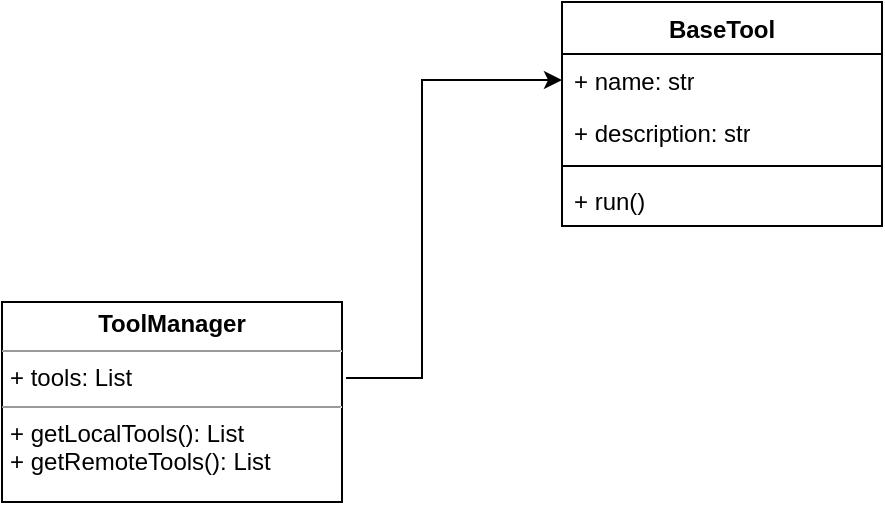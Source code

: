<mxfile version="21.2.9" type="github">
  <diagram name="第 1 页" id="fyI0o6ksm3-mZdmoZtR1">
    <mxGraphModel dx="1434" dy="708" grid="1" gridSize="10" guides="1" tooltips="1" connect="1" arrows="1" fold="1" page="1" pageScale="1" pageWidth="827" pageHeight="1169" math="0" shadow="0">
      <root>
        <mxCell id="0" />
        <mxCell id="1" parent="0" />
        <mxCell id="-XifN7KOHZSMYTh8X8Ft-33" value="" style="edgeStyle=orthogonalEdgeStyle;rounded=0;orthogonalLoop=1;jettySize=auto;html=1;entryX=0;entryY=0.5;entryDx=0;entryDy=0;exitX=1.012;exitY=0.38;exitDx=0;exitDy=0;exitPerimeter=0;" edge="1" parent="1" source="-XifN7KOHZSMYTh8X8Ft-5" target="-XifN7KOHZSMYTh8X8Ft-13">
          <mxGeometry relative="1" as="geometry">
            <mxPoint x="320" y="260" as="targetPoint" />
            <Array as="points">
              <mxPoint x="280" y="248" />
              <mxPoint x="280" y="99" />
            </Array>
          </mxGeometry>
        </mxCell>
        <mxCell id="-XifN7KOHZSMYTh8X8Ft-5" value="&lt;p style=&quot;margin:0px;margin-top:4px;text-align:center;&quot;&gt;&lt;b&gt;ToolManager&lt;/b&gt;&lt;/p&gt;&lt;hr size=&quot;1&quot;&gt;&lt;p style=&quot;margin:0px;margin-left:4px;&quot;&gt;+ tools: List&lt;/p&gt;&lt;hr size=&quot;1&quot;&gt;&lt;p style=&quot;margin:0px;margin-left:4px;&quot;&gt;+ getLocalTools(): List&lt;/p&gt;&lt;p style=&quot;margin:0px;margin-left:4px;&quot;&gt;+ getRemoteTools(): List&lt;/p&gt;" style="verticalAlign=top;align=left;overflow=fill;fontSize=12;fontFamily=Helvetica;html=1;whiteSpace=wrap;" vertex="1" parent="1">
          <mxGeometry x="70" y="210" width="170" height="100" as="geometry" />
        </mxCell>
        <mxCell id="-XifN7KOHZSMYTh8X8Ft-12" value="BaseTool" style="swimlane;fontStyle=1;align=center;verticalAlign=top;childLayout=stackLayout;horizontal=1;startSize=26;horizontalStack=0;resizeParent=1;resizeParentMax=0;resizeLast=0;collapsible=1;marginBottom=0;whiteSpace=wrap;html=1;" vertex="1" parent="1">
          <mxGeometry x="350" y="60" width="160" height="112" as="geometry">
            <mxRectangle x="330" y="320" width="100" height="30" as="alternateBounds" />
          </mxGeometry>
        </mxCell>
        <mxCell id="-XifN7KOHZSMYTh8X8Ft-13" value="+ name: str" style="text;strokeColor=none;fillColor=none;align=left;verticalAlign=top;spacingLeft=4;spacingRight=4;overflow=hidden;rotatable=0;points=[[0,0.5],[1,0.5]];portConstraint=eastwest;whiteSpace=wrap;html=1;" vertex="1" parent="-XifN7KOHZSMYTh8X8Ft-12">
          <mxGeometry y="26" width="160" height="26" as="geometry" />
        </mxCell>
        <mxCell id="-XifN7KOHZSMYTh8X8Ft-31" value="+ description: str" style="text;strokeColor=none;fillColor=none;align=left;verticalAlign=top;spacingLeft=4;spacingRight=4;overflow=hidden;rotatable=0;points=[[0,0.5],[1,0.5]];portConstraint=eastwest;whiteSpace=wrap;html=1;" vertex="1" parent="-XifN7KOHZSMYTh8X8Ft-12">
          <mxGeometry y="52" width="160" height="26" as="geometry" />
        </mxCell>
        <mxCell id="-XifN7KOHZSMYTh8X8Ft-14" value="" style="line;strokeWidth=1;fillColor=none;align=left;verticalAlign=middle;spacingTop=-1;spacingLeft=3;spacingRight=3;rotatable=0;labelPosition=right;points=[];portConstraint=eastwest;strokeColor=inherit;" vertex="1" parent="-XifN7KOHZSMYTh8X8Ft-12">
          <mxGeometry y="78" width="160" height="8" as="geometry" />
        </mxCell>
        <mxCell id="-XifN7KOHZSMYTh8X8Ft-15" value="+ run()" style="text;strokeColor=none;fillColor=none;align=left;verticalAlign=top;spacingLeft=4;spacingRight=4;overflow=hidden;rotatable=0;points=[[0,0.5],[1,0.5]];portConstraint=eastwest;whiteSpace=wrap;html=1;" vertex="1" parent="-XifN7KOHZSMYTh8X8Ft-12">
          <mxGeometry y="86" width="160" height="26" as="geometry" />
        </mxCell>
      </root>
    </mxGraphModel>
  </diagram>
</mxfile>
